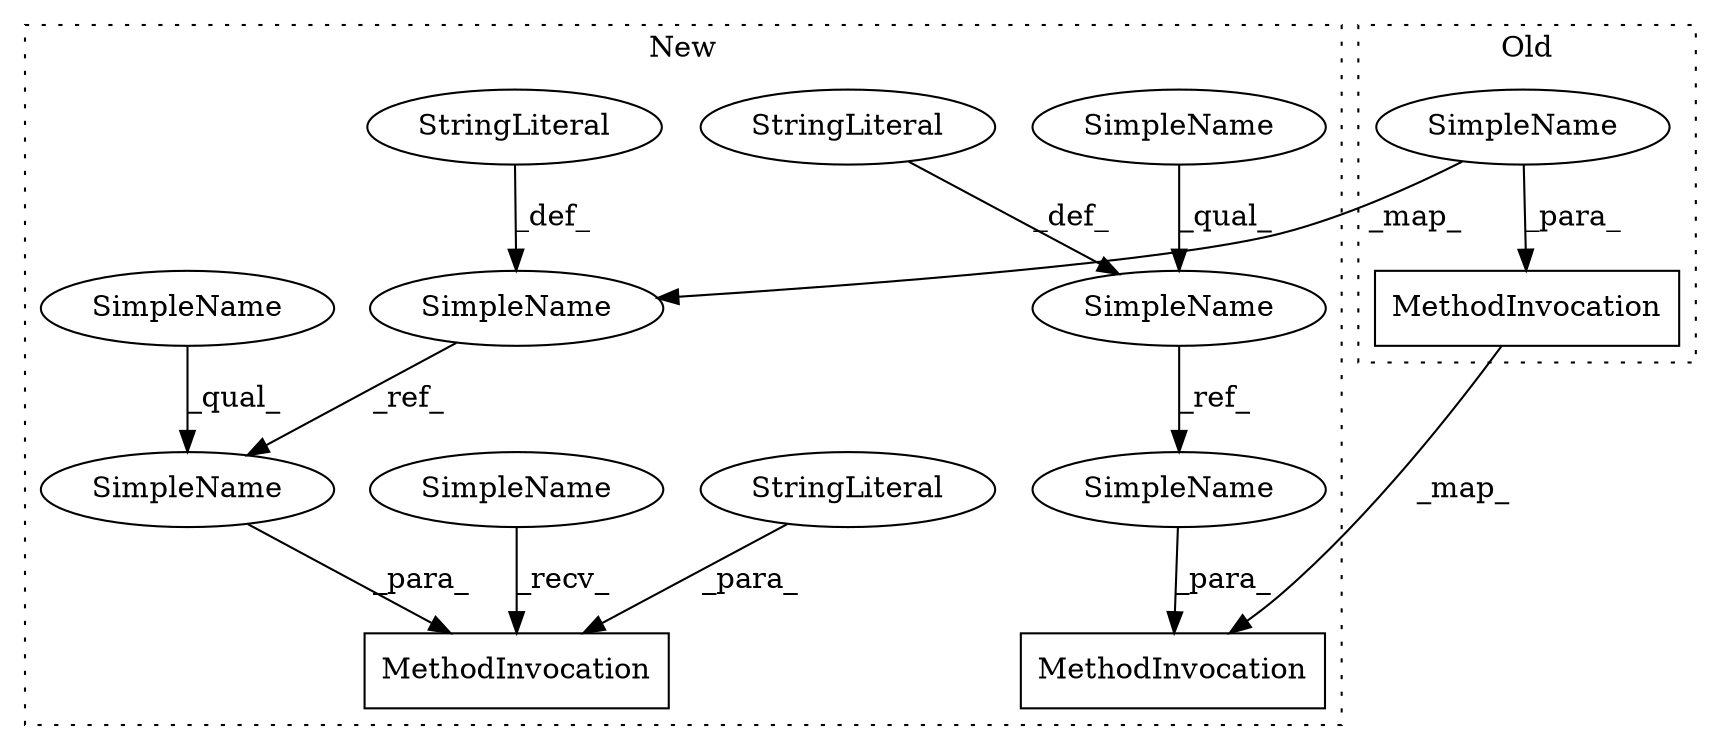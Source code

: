 digraph G {
subgraph cluster0 {
2 [label="MethodInvocation" a="32" s="29635,29706" l="6,1" shape="box"];
4 [label="SimpleName" a="42" s="29680" l="26" shape="ellipse"];
label = "Old";
style="dotted";
}
subgraph cluster1 {
1 [label="MethodInvocation" a="32" s="30306,30372" l="6,1" shape="box"];
3 [label="MethodInvocation" a="32" s="30394,30471" l="6,1" shape="box"];
5 [label="SimpleName" a="42" s="30445" l="7" shape="ellipse"];
6 [label="SimpleName" a="42" s="30051" l="7" shape="ellipse"];
7 [label="SimpleName" a="42" s="30387" l="6" shape="ellipse"];
8 [label="SimpleName" a="42" s="30351" l="21" shape="ellipse"];
9 [label="SimpleName" a="42" s="30445" l="26" shape="ellipse"];
10 [label="SimpleName" a="42" s="30126" l="26" shape="ellipse"];
11 [label="SimpleName" a="42" s="30051" l="21" shape="ellipse"];
12 [label="StringLiteral" a="45" s="30155" l="43" shape="ellipse"];
13 [label="StringLiteral" a="45" s="30400" l="43" shape="ellipse"];
14 [label="StringLiteral" a="45" s="30075" l="37" shape="ellipse"];
label = "New";
style="dotted";
}
2 -> 1 [label="_map_"];
4 -> 10 [label="_map_"];
4 -> 2 [label="_para_"];
5 -> 9 [label="_qual_"];
6 -> 11 [label="_qual_"];
7 -> 3 [label="_recv_"];
8 -> 1 [label="_para_"];
9 -> 3 [label="_para_"];
10 -> 9 [label="_ref_"];
11 -> 8 [label="_ref_"];
12 -> 10 [label="_def_"];
13 -> 3 [label="_para_"];
14 -> 11 [label="_def_"];
}